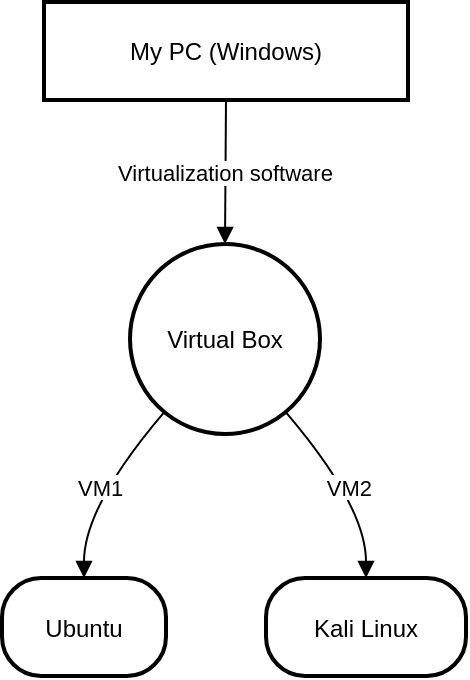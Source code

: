 <mxfile version="24.7.17">
  <diagram name="Page-1" id="0r1kvPS9kdZ65ugu2aDP">
    <mxGraphModel>
      <root>
        <mxCell id="0" />
        <mxCell id="1" parent="0" />
        <mxCell id="2" value="My PC (Windows)" style="whiteSpace=wrap;strokeWidth=2;" vertex="1" parent="1">
          <mxGeometry x="29" y="8" width="182" height="49" as="geometry" />
        </mxCell>
        <mxCell id="3" value="Virtual Box" style="ellipse;aspect=fixed;strokeWidth=2;whiteSpace=wrap;" vertex="1" parent="1">
          <mxGeometry x="72" y="129" width="95" height="95" as="geometry" />
        </mxCell>
        <mxCell id="4" value="Ubuntu" style="rounded=1;arcSize=40;strokeWidth=2" vertex="1" parent="1">
          <mxGeometry x="8" y="296" width="82" height="49" as="geometry" />
        </mxCell>
        <mxCell id="5" value="Kali Linux" style="rounded=1;arcSize=40;strokeWidth=2" vertex="1" parent="1">
          <mxGeometry x="140" y="296" width="100" height="49" as="geometry" />
        </mxCell>
        <mxCell id="6" value="Virtualization software" style="curved=1;startArrow=none;endArrow=block;exitX=0.5;exitY=0.99;entryX=0.5;entryY=0;" edge="1" parent="1" source="2" target="3">
          <mxGeometry relative="1" as="geometry">
            <Array as="points" />
          </mxGeometry>
        </mxCell>
        <mxCell id="7" value="VM1" style="curved=1;startArrow=none;endArrow=block;exitX=0.08;exitY=1;entryX=0.5;entryY=0;" edge="1" parent="1" source="3" target="4">
          <mxGeometry relative="1" as="geometry">
            <Array as="points">
              <mxPoint x="49" y="260" />
            </Array>
          </mxGeometry>
        </mxCell>
        <mxCell id="8" value="VM2" style="curved=1;startArrow=none;endArrow=block;exitX=0.92;exitY=1;entryX=0.5;entryY=0;" edge="1" parent="1" source="3" target="5">
          <mxGeometry relative="1" as="geometry">
            <Array as="points">
              <mxPoint x="190" y="260" />
            </Array>
          </mxGeometry>
        </mxCell>
      </root>
    </mxGraphModel>
  </diagram>
</mxfile>
